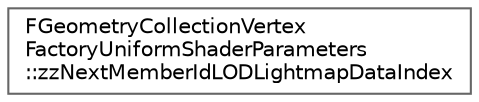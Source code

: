 digraph "Graphical Class Hierarchy"
{
 // INTERACTIVE_SVG=YES
 // LATEX_PDF_SIZE
  bgcolor="transparent";
  edge [fontname=Helvetica,fontsize=10,labelfontname=Helvetica,labelfontsize=10];
  node [fontname=Helvetica,fontsize=10,shape=box,height=0.2,width=0.4];
  rankdir="LR";
  Node0 [id="Node000000",label="FGeometryCollectionVertex\lFactoryUniformShaderParameters\l::zzNextMemberIdLODLightmapDataIndex",height=0.2,width=0.4,color="grey40", fillcolor="white", style="filled",URL="$dc/d2e/structFGeometryCollectionVertexFactoryUniformShaderParameters_1_1zzNextMemberIdLODLightmapDataIndex.html",tooltip=" "];
}
